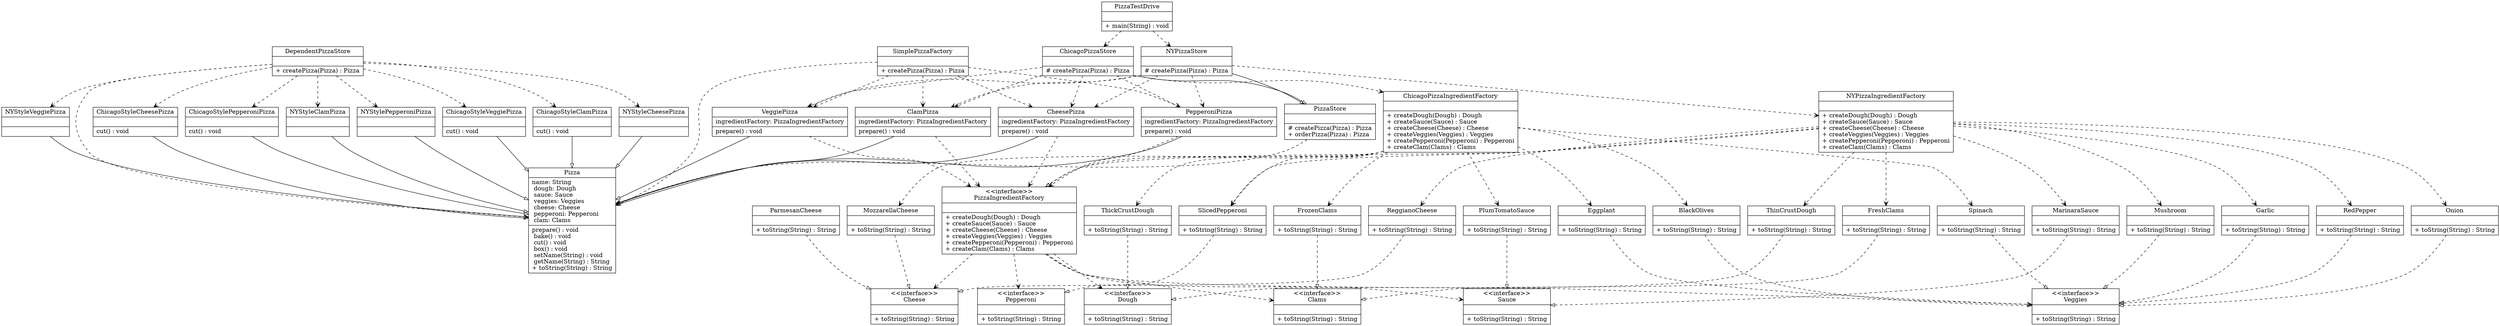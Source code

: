 digraph G{
	node [shape = "record"]
	PizzaStore [
	label = "{PizzaStore|
	|
	# createPizza(Pizza) : Pizza\l
	+ orderPizza(Pizza) : Pizza\l
	}"
	]
Veggies [
	label = "{\<\<interface\>\>\nVeggies|
	|
	+ toString(String) : String\l
	}"
	]
ChicagoStylePepperoniPizza [
	label = "{ChicagoStylePepperoniPizza|
	|
	 cut() : void\l
	}"
	]
NYStyleClamPizza [
	label = "{NYStyleClamPizza|
	|
	}"
	]
MarinaraSauce [
	label = "{MarinaraSauce|
	|
	+ toString(String) : String\l
	}"
	]
Cheese [
	label = "{\<\<interface\>\>\nCheese|
	|
	+ toString(String) : String\l
	}"
	]
PizzaIngredientFactory [
	label = "{\<\<interface\>\>\nPizzaIngredientFactory|
	|
	+ createDough(Dough) : Dough\l
	+ createSauce(Sauce) : Sauce\l
	+ createCheese(Cheese) : Cheese\l
	+ createVeggies(Veggies) : Veggies\l
	+ createPepperoni(Pepperoni) : Pepperoni\l
	+ createClam(Clams) : Clams\l
	}"
	]
RedPepper [
	label = "{RedPepper|
	|
	+ toString(String) : String\l
	}"
	]
NYStylePepperoniPizza [
	label = "{NYStylePepperoniPizza|
	|
	}"
	]
ThickCrustDough [
	label = "{ThickCrustDough|
	|
	+ toString(String) : String\l
	}"
	]
NYPizzaIngredientFactory [
	label = "{NYPizzaIngredientFactory|
	|
	+ createDough(Dough) : Dough\l
	+ createSauce(Sauce) : Sauce\l
	+ createCheese(Cheese) : Cheese\l
	+ createVeggies(Veggies) : Veggies\l
	+ createPepperoni(Pepperoni) : Pepperoni\l
	+ createClam(Clams) : Clams\l
	}"
	]
PepperoniPizza [
	label = "{PepperoniPizza|
	 ingredientFactory: PizzaIngredientFactory\l
	|
	 prepare() : void\l
	}"
	]
SlicedPepperoni [
	label = "{SlicedPepperoni|
	|
	+ toString(String) : String\l
	}"
	]
Eggplant [
	label = "{Eggplant|
	|
	+ toString(String) : String\l
	}"
	]
ChicagoStyleVeggiePizza [
	label = "{ChicagoStyleVeggiePizza|
	|
	 cut() : void\l
	}"
	]
BlackOlives [
	label = "{BlackOlives|
	|
	+ toString(String) : String\l
	}"
	]
Sauce [
	label = "{\<\<interface\>\>\nSauce|
	|
	+ toString(String) : String\l
	}"
	]
MozzarellaCheese [
	label = "{MozzarellaCheese|
	|
	+ toString(String) : String\l
	}"
	]
NYPizzaStore [
	label = "{NYPizzaStore|
	|
	# createPizza(Pizza) : Pizza\l
	}"
	]
ChicagoStyleClamPizza [
	label = "{ChicagoStyleClamPizza|
	|
	 cut() : void\l
	}"
	]
ReggianoCheese [
	label = "{ReggianoCheese|
	|
	+ toString(String) : String\l
	}"
	]
Spinach [
	label = "{Spinach|
	|
	+ toString(String) : String\l
	}"
	]
DependentPizzaStore [
	label = "{DependentPizzaStore|
	|
	+ createPizza(Pizza) : Pizza\l
	}"
	]
NYStyleCheesePizza [
	label = "{NYStyleCheesePizza|
	|
	}"
	]
Onion [
	label = "{Onion|
	|
	+ toString(String) : String\l
	}"
	]
Mushroom [
	label = "{Mushroom|
	|
	+ toString(String) : String\l
	}"
	]
SimplePizzaFactory [
	label = "{SimplePizzaFactory|
	|
	+ createPizza(Pizza) : Pizza\l
	}"
	]
VeggiePizza [
	label = "{VeggiePizza|
	 ingredientFactory: PizzaIngredientFactory\l
	|
	 prepare() : void\l
	}"
	]
ClamPizza [
	label = "{ClamPizza|
	 ingredientFactory: PizzaIngredientFactory\l
	|
	 prepare() : void\l
	}"
	]
NYStyleVeggiePizza [
	label = "{NYStyleVeggiePizza|
	|
	}"
	]
Pizza [
	label = "{Pizza|
	 name: String\l
	 dough: Dough\l
	 sauce: Sauce\l
	 veggies: Veggies\l
	 cheese: Cheese\l
	 pepperoni: Pepperoni\l
	 clam: Clams\l
	|
	 prepare() : void\l
	 bake() : void\l
	 cut() : void\l
	 box() : void\l
	 setName(String) : void\l
	 getName(String) : String\l
	+ toString(String) : String\l
	}"
	]
PlumTomatoSauce [
	label = "{PlumTomatoSauce|
	|
	+ toString(String) : String\l
	}"
	]
ThinCrustDough [
	label = "{ThinCrustDough|
	|
	+ toString(String) : String\l
	}"
	]
ChicagoStyleCheesePizza [
	label = "{ChicagoStyleCheesePizza|
	|
	 cut() : void\l
	}"
	]
ChicagoPizzaIngredientFactory [
	label = "{ChicagoPizzaIngredientFactory|
	|
	+ createDough(Dough) : Dough\l
	+ createSauce(Sauce) : Sauce\l
	+ createCheese(Cheese) : Cheese\l
	+ createVeggies(Veggies) : Veggies\l
	+ createPepperoni(Pepperoni) : Pepperoni\l
	+ createClam(Clams) : Clams\l
	}"
	]
PizzaTestDrive [
	label = "{PizzaTestDrive|
	|
	+ main(String) : void\l
	}"
	]
CheesePizza [
	label = "{CheesePizza|
	 ingredientFactory: PizzaIngredientFactory\l
	|
	 prepare() : void\l
	}"
	]
Dough [
	label = "{\<\<interface\>\>\nDough|
	|
	+ toString(String) : String\l
	}"
	]
Garlic [
	label = "{Garlic|
	|
	+ toString(String) : String\l
	}"
	]
ParmesanCheese [
	label = "{ParmesanCheese|
	|
	+ toString(String) : String\l
	}"
	]
FrozenClams [
	label = "{FrozenClams|
	|
	+ toString(String) : String\l
	}"
	]
Clams [
	label = "{\<\<interface\>\>\nClams|
	|
	+ toString(String) : String\l
	}"
	]
FreshClams [
	label = "{FreshClams|
	|
	+ toString(String) : String\l
	}"
	]
ChicagoPizzaStore [
	label = "{ChicagoPizzaStore|
	|
	# createPizza(Pizza) : Pizza\l
	}"
	]
Pepperoni [
	label = "{\<\<interface\>\>\nPepperoni|
	|
	+ toString(String) : String\l
	}"
	]
	edge [arrowhead = "empty"]
ChicagoStylePepperoniPizza->Pizza
	NYStyleClamPizza->Pizza
	NYStylePepperoniPizza->Pizza
	PepperoniPizza->Pizza
	ChicagoStyleVeggiePizza->Pizza
	NYPizzaStore->PizzaStore
	ChicagoStyleClamPizza->Pizza
	NYStyleCheesePizza->Pizza
	VeggiePizza->Pizza
	ClamPizza->Pizza
	NYStyleVeggiePizza->Pizza
	ChicagoStyleCheesePizza->Pizza
	CheesePizza->Pizza
	ChicagoPizzaStore->PizzaStore
		edge [style = "dashed"]
	MarinaraSauce->Sauce
	RedPepper->Veggies
	ThickCrustDough->Dough
	NYPizzaIngredientFactory->PizzaIngredientFactory
	SlicedPepperoni->Pepperoni
	Eggplant->Veggies
	BlackOlives->Veggies
	MozzarellaCheese->Cheese
	ReggianoCheese->Cheese
	Spinach->Veggies
	Onion->Veggies
	Mushroom->Veggies
	PlumTomatoSauce->Sauce
	ThinCrustDough->Dough
	ChicagoPizzaIngredientFactory->PizzaIngredientFactory
	Garlic->Veggies
	ParmesanCheese->Cheese
	FrozenClams->Clams
	FreshClams->Clams
	edge [style = "dashed"] [arrowhead = "open"]
	PizzaStore->Pizza
	PizzaIngredientFactory->Veggies
	PizzaIngredientFactory->Sauce
	PizzaIngredientFactory->Dough
	PizzaIngredientFactory->Cheese
	PizzaIngredientFactory->Clams
	PizzaIngredientFactory->Pepperoni
	NYPizzaIngredientFactory->SlicedPepperoni
	NYPizzaIngredientFactory->MarinaraSauce
	NYPizzaIngredientFactory->ThinCrustDough
	NYPizzaIngredientFactory->RedPepper
	NYPizzaIngredientFactory->FreshClams
	NYPizzaIngredientFactory->Garlic
	NYPizzaIngredientFactory->ReggianoCheese
	NYPizzaIngredientFactory->Onion
	NYPizzaIngredientFactory->Mushroom
	PepperoniPizza->PizzaIngredientFactory
	NYPizzaStore->NYPizzaIngredientFactory
	NYPizzaStore->CheesePizza
	NYPizzaStore->VeggiePizza
	NYPizzaStore->PepperoniPizza
	NYPizzaStore->ClamPizza
	DependentPizzaStore->Pizza
	DependentPizzaStore->NYStyleVeggiePizza
	DependentPizzaStore->ChicagoStylePepperoniPizza
	DependentPizzaStore->NYStylePepperoniPizza
	DependentPizzaStore->ChicagoStyleClamPizza
	DependentPizzaStore->ChicagoStyleCheesePizza
	DependentPizzaStore->NYStyleClamPizza
	DependentPizzaStore->ChicagoStyleVeggiePizza
	DependentPizzaStore->NYStyleCheesePizza
	SimplePizzaFactory->Pizza
	SimplePizzaFactory->PepperoniPizza
	SimplePizzaFactory->ClamPizza
	SimplePizzaFactory->VeggiePizza
	SimplePizzaFactory->CheesePizza
	VeggiePizza->PizzaIngredientFactory
	ClamPizza->PizzaIngredientFactory
	ChicagoPizzaIngredientFactory->SlicedPepperoni
	ChicagoPizzaIngredientFactory->PlumTomatoSauce
	ChicagoPizzaIngredientFactory->ThickCrustDough
	ChicagoPizzaIngredientFactory->MozzarellaCheese
	ChicagoPizzaIngredientFactory->FrozenClams
	ChicagoPizzaIngredientFactory->BlackOlives
	ChicagoPizzaIngredientFactory->Eggplant
	ChicagoPizzaIngredientFactory->Spinach
	PizzaTestDrive->ChicagoPizzaStore
	PizzaTestDrive->NYPizzaStore
	CheesePizza->PizzaIngredientFactory
	ChicagoPizzaStore->CheesePizza
	ChicagoPizzaStore->VeggiePizza
	ChicagoPizzaStore->ChicagoPizzaIngredientFactory
	ChicagoPizzaStore->PepperoniPizza
	ChicagoPizzaStore->ClamPizza
	edge [style = "solid"] [arrowhead = "open"]
	}
